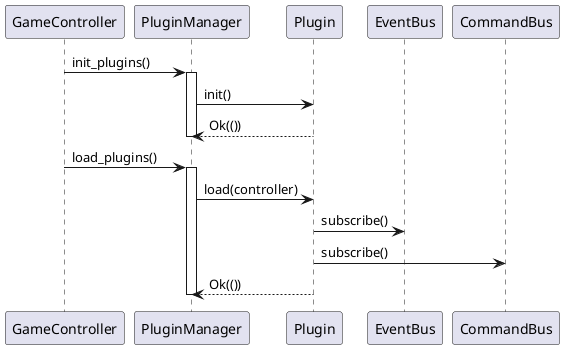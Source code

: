 @startuml
participant GameController
participant PluginManager
participant Plugin
participant EventBus
participant CommandBus

GameController -> PluginManager: init_plugins()
activate PluginManager
  PluginManager -> Plugin: init()
  Plugin --> PluginManager: Ok(())
deactivate PluginManager

GameController -> PluginManager: load_plugins()
activate PluginManager
  PluginManager -> Plugin: load(controller)
  Plugin -> EventBus: subscribe()
  Plugin -> CommandBus: subscribe()
  Plugin --> PluginManager: Ok(())
deactivate PluginManager
@enduml
